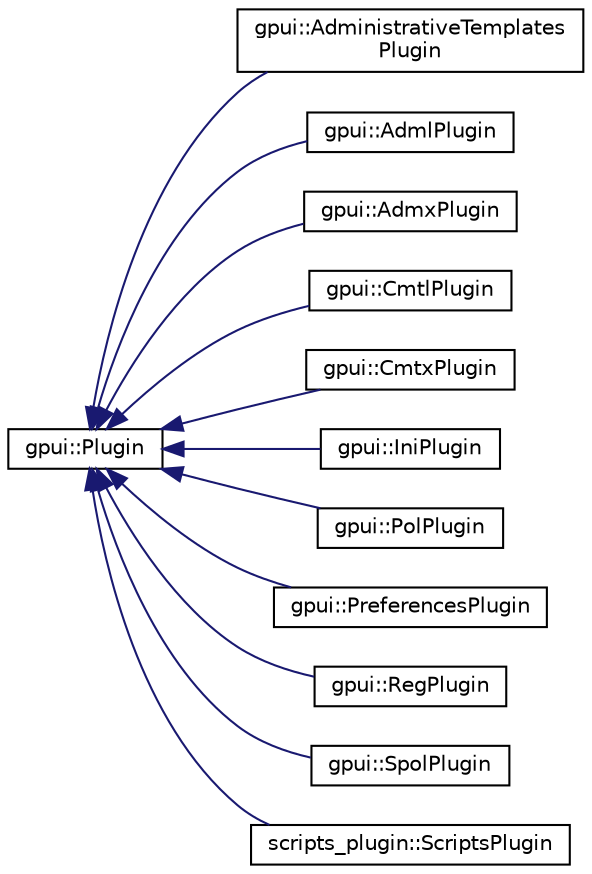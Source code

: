 digraph "Graphical Class Hierarchy"
{
 // LATEX_PDF_SIZE
  edge [fontname="Helvetica",fontsize="10",labelfontname="Helvetica",labelfontsize="10"];
  node [fontname="Helvetica",fontsize="10",shape=record];
  rankdir="LR";
  Node0 [label="gpui::Plugin",height=0.2,width=0.4,color="black", fillcolor="white", style="filled",URL="$classgpui_1_1_plugin.html",tooltip=" "];
  Node0 -> Node1 [dir="back",color="midnightblue",fontsize="10",style="solid",fontname="Helvetica"];
  Node1 [label="gpui::AdministrativeTemplates\lPlugin",height=0.2,width=0.4,color="black", fillcolor="white", style="filled",URL="$classgpui_1_1_administrative_templates_plugin.html",tooltip=" "];
  Node0 -> Node2 [dir="back",color="midnightblue",fontsize="10",style="solid",fontname="Helvetica"];
  Node2 [label="gpui::AdmlPlugin",height=0.2,width=0.4,color="black", fillcolor="white", style="filled",URL="$classgpui_1_1_adml_plugin.html",tooltip=" "];
  Node0 -> Node3 [dir="back",color="midnightblue",fontsize="10",style="solid",fontname="Helvetica"];
  Node3 [label="gpui::AdmxPlugin",height=0.2,width=0.4,color="black", fillcolor="white", style="filled",URL="$classgpui_1_1_admx_plugin.html",tooltip=" "];
  Node0 -> Node4 [dir="back",color="midnightblue",fontsize="10",style="solid",fontname="Helvetica"];
  Node4 [label="gpui::CmtlPlugin",height=0.2,width=0.4,color="black", fillcolor="white", style="filled",URL="$classgpui_1_1_cmtl_plugin.html",tooltip=" "];
  Node0 -> Node5 [dir="back",color="midnightblue",fontsize="10",style="solid",fontname="Helvetica"];
  Node5 [label="gpui::CmtxPlugin",height=0.2,width=0.4,color="black", fillcolor="white", style="filled",URL="$classgpui_1_1_cmtx_plugin.html",tooltip=" "];
  Node0 -> Node6 [dir="back",color="midnightblue",fontsize="10",style="solid",fontname="Helvetica"];
  Node6 [label="gpui::IniPlugin",height=0.2,width=0.4,color="black", fillcolor="white", style="filled",URL="$classgpui_1_1_ini_plugin.html",tooltip=" "];
  Node0 -> Node7 [dir="back",color="midnightblue",fontsize="10",style="solid",fontname="Helvetica"];
  Node7 [label="gpui::PolPlugin",height=0.2,width=0.4,color="black", fillcolor="white", style="filled",URL="$classgpui_1_1_pol_plugin.html",tooltip=" "];
  Node0 -> Node8 [dir="back",color="midnightblue",fontsize="10",style="solid",fontname="Helvetica"];
  Node8 [label="gpui::PreferencesPlugin",height=0.2,width=0.4,color="black", fillcolor="white", style="filled",URL="$classgpui_1_1_preferences_plugin.html",tooltip=" "];
  Node0 -> Node9 [dir="back",color="midnightblue",fontsize="10",style="solid",fontname="Helvetica"];
  Node9 [label="gpui::RegPlugin",height=0.2,width=0.4,color="black", fillcolor="white", style="filled",URL="$classgpui_1_1_reg_plugin.html",tooltip=" "];
  Node0 -> Node10 [dir="back",color="midnightblue",fontsize="10",style="solid",fontname="Helvetica"];
  Node10 [label="gpui::SpolPlugin",height=0.2,width=0.4,color="black", fillcolor="white", style="filled",URL="$classgpui_1_1_spol_plugin.html",tooltip=" "];
  Node0 -> Node11 [dir="back",color="midnightblue",fontsize="10",style="solid",fontname="Helvetica"];
  Node11 [label="scripts_plugin::ScriptsPlugin",height=0.2,width=0.4,color="black", fillcolor="white", style="filled",URL="$classscripts__plugin_1_1_scripts_plugin.html",tooltip=" "];
}
